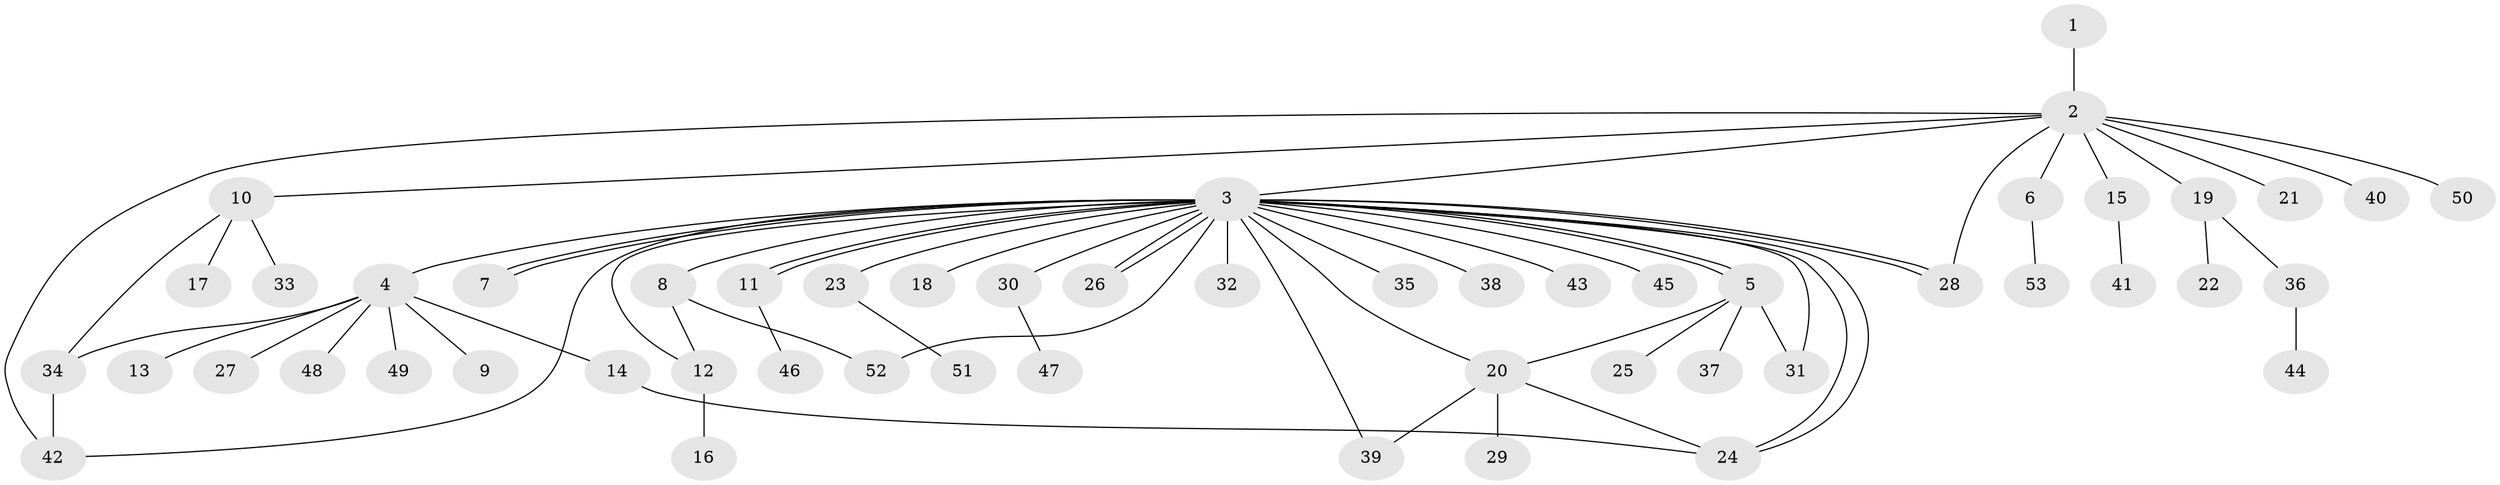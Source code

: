 // coarse degree distribution, {1: 0.8461538461538461, 4: 0.038461538461538464, 7: 0.038461538461538464, 15: 0.038461538461538464, 2: 0.038461538461538464}
// Generated by graph-tools (version 1.1) at 2025/52/03/04/25 21:52:02]
// undirected, 53 vertices, 69 edges
graph export_dot {
graph [start="1"]
  node [color=gray90,style=filled];
  1;
  2;
  3;
  4;
  5;
  6;
  7;
  8;
  9;
  10;
  11;
  12;
  13;
  14;
  15;
  16;
  17;
  18;
  19;
  20;
  21;
  22;
  23;
  24;
  25;
  26;
  27;
  28;
  29;
  30;
  31;
  32;
  33;
  34;
  35;
  36;
  37;
  38;
  39;
  40;
  41;
  42;
  43;
  44;
  45;
  46;
  47;
  48;
  49;
  50;
  51;
  52;
  53;
  1 -- 2;
  2 -- 3;
  2 -- 6;
  2 -- 10;
  2 -- 15;
  2 -- 19;
  2 -- 21;
  2 -- 28;
  2 -- 40;
  2 -- 42;
  2 -- 50;
  3 -- 4;
  3 -- 5;
  3 -- 5;
  3 -- 7;
  3 -- 7;
  3 -- 8;
  3 -- 11;
  3 -- 11;
  3 -- 12;
  3 -- 18;
  3 -- 20;
  3 -- 23;
  3 -- 24;
  3 -- 24;
  3 -- 26;
  3 -- 26;
  3 -- 28;
  3 -- 28;
  3 -- 30;
  3 -- 31;
  3 -- 32;
  3 -- 35;
  3 -- 38;
  3 -- 39;
  3 -- 42;
  3 -- 43;
  3 -- 45;
  3 -- 52;
  4 -- 9;
  4 -- 13;
  4 -- 14;
  4 -- 27;
  4 -- 34;
  4 -- 48;
  4 -- 49;
  5 -- 20;
  5 -- 25;
  5 -- 31;
  5 -- 37;
  6 -- 53;
  8 -- 12;
  8 -- 52;
  10 -- 17;
  10 -- 33;
  10 -- 34;
  11 -- 46;
  12 -- 16;
  14 -- 24;
  15 -- 41;
  19 -- 22;
  19 -- 36;
  20 -- 24;
  20 -- 29;
  20 -- 39;
  23 -- 51;
  30 -- 47;
  34 -- 42;
  36 -- 44;
}

